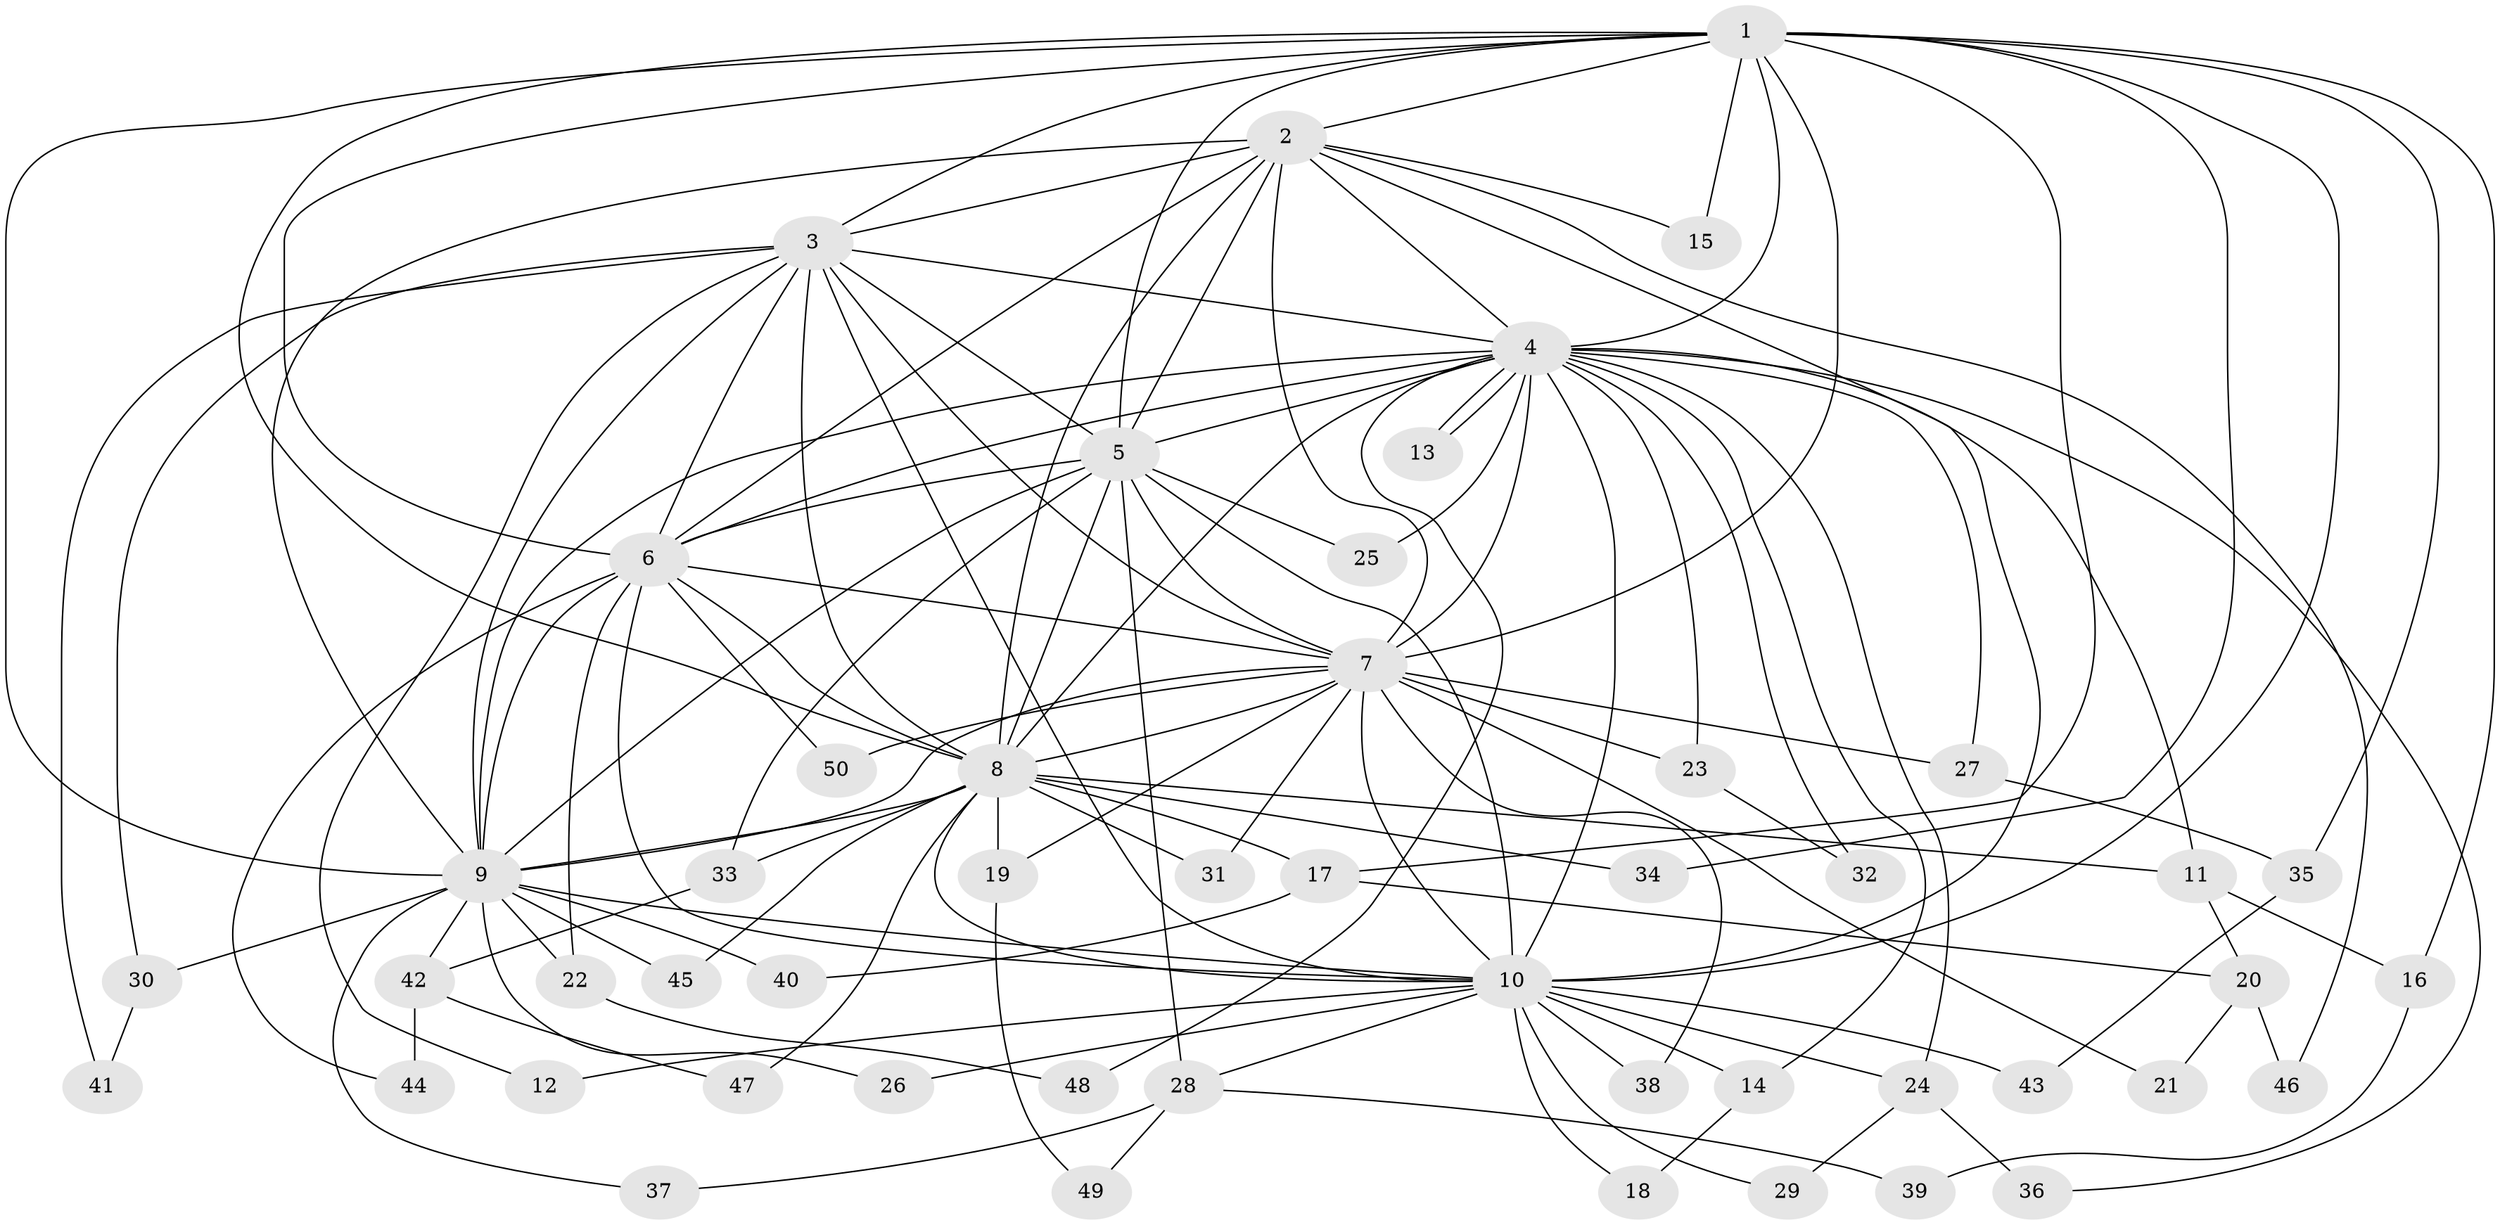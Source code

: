 // coarse degree distribution, {13: 0.06060606060606061, 10: 0.06060606060606061, 9: 0.030303030303030304, 17: 0.06060606060606061, 15: 0.030303030303030304, 14: 0.030303030303030304, 5: 0.06060606060606061, 2: 0.48484848484848486, 6: 0.030303030303030304, 3: 0.12121212121212122, 4: 0.030303030303030304}
// Generated by graph-tools (version 1.1) at 2025/51/02/27/25 19:51:44]
// undirected, 50 vertices, 125 edges
graph export_dot {
graph [start="1"]
  node [color=gray90,style=filled];
  1;
  2;
  3;
  4;
  5;
  6;
  7;
  8;
  9;
  10;
  11;
  12;
  13;
  14;
  15;
  16;
  17;
  18;
  19;
  20;
  21;
  22;
  23;
  24;
  25;
  26;
  27;
  28;
  29;
  30;
  31;
  32;
  33;
  34;
  35;
  36;
  37;
  38;
  39;
  40;
  41;
  42;
  43;
  44;
  45;
  46;
  47;
  48;
  49;
  50;
  1 -- 2;
  1 -- 3;
  1 -- 4;
  1 -- 5;
  1 -- 6;
  1 -- 7;
  1 -- 8;
  1 -- 9;
  1 -- 10;
  1 -- 15;
  1 -- 16;
  1 -- 17;
  1 -- 34;
  1 -- 35;
  2 -- 3;
  2 -- 4;
  2 -- 5;
  2 -- 6;
  2 -- 7;
  2 -- 8;
  2 -- 9;
  2 -- 10;
  2 -- 15;
  2 -- 46;
  3 -- 4;
  3 -- 5;
  3 -- 6;
  3 -- 7;
  3 -- 8;
  3 -- 9;
  3 -- 10;
  3 -- 12;
  3 -- 30;
  3 -- 41;
  4 -- 5;
  4 -- 6;
  4 -- 7;
  4 -- 8;
  4 -- 9;
  4 -- 10;
  4 -- 11;
  4 -- 13;
  4 -- 13;
  4 -- 14;
  4 -- 23;
  4 -- 24;
  4 -- 25;
  4 -- 27;
  4 -- 32;
  4 -- 36;
  4 -- 48;
  5 -- 6;
  5 -- 7;
  5 -- 8;
  5 -- 9;
  5 -- 10;
  5 -- 25;
  5 -- 28;
  5 -- 33;
  6 -- 7;
  6 -- 8;
  6 -- 9;
  6 -- 10;
  6 -- 22;
  6 -- 44;
  6 -- 50;
  7 -- 8;
  7 -- 9;
  7 -- 10;
  7 -- 19;
  7 -- 21;
  7 -- 23;
  7 -- 27;
  7 -- 31;
  7 -- 38;
  7 -- 50;
  8 -- 9;
  8 -- 10;
  8 -- 11;
  8 -- 17;
  8 -- 19;
  8 -- 31;
  8 -- 33;
  8 -- 34;
  8 -- 45;
  8 -- 47;
  9 -- 10;
  9 -- 22;
  9 -- 26;
  9 -- 30;
  9 -- 37;
  9 -- 40;
  9 -- 42;
  9 -- 45;
  10 -- 12;
  10 -- 14;
  10 -- 18;
  10 -- 24;
  10 -- 26;
  10 -- 28;
  10 -- 29;
  10 -- 38;
  10 -- 43;
  11 -- 16;
  11 -- 20;
  14 -- 18;
  16 -- 39;
  17 -- 20;
  17 -- 40;
  19 -- 49;
  20 -- 21;
  20 -- 46;
  22 -- 48;
  23 -- 32;
  24 -- 29;
  24 -- 36;
  27 -- 35;
  28 -- 37;
  28 -- 39;
  28 -- 49;
  30 -- 41;
  33 -- 42;
  35 -- 43;
  42 -- 44;
  42 -- 47;
}
